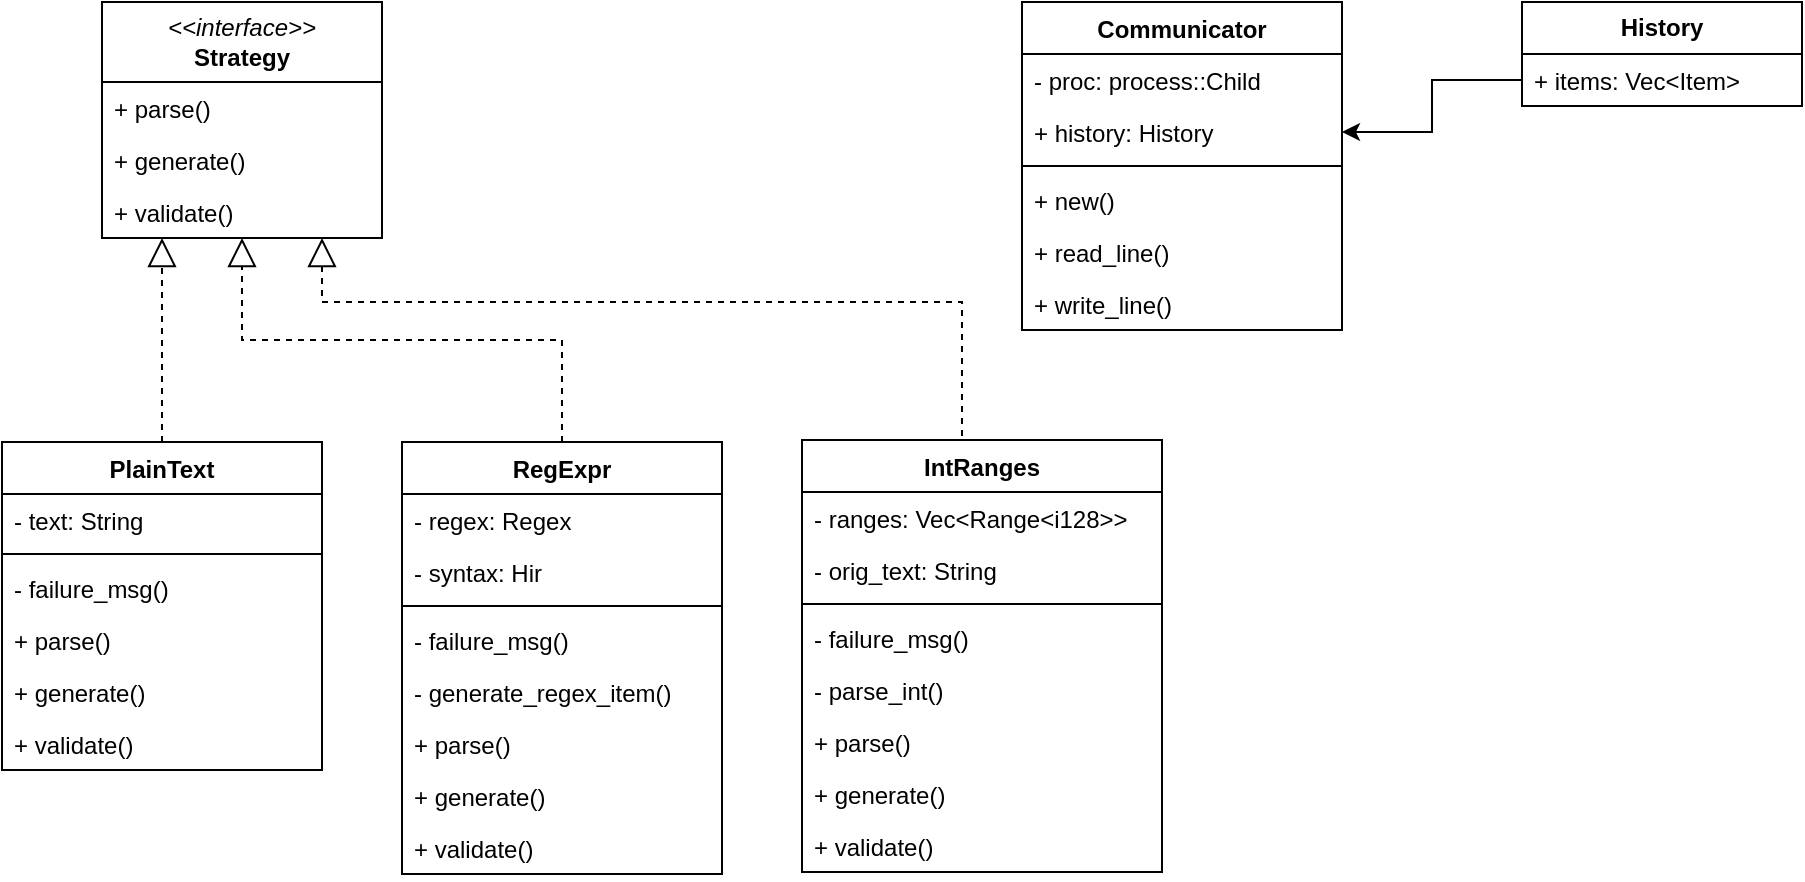 <mxfile version="24.7.17">
  <diagram name="Страница — 1" id="uLXCIA_B9_DvceFOxf6W">
    <mxGraphModel dx="1050" dy="629" grid="1" gridSize="10" guides="1" tooltips="1" connect="1" arrows="1" fold="1" page="1" pageScale="1" pageWidth="827" pageHeight="1169" math="0" shadow="0">
      <root>
        <mxCell id="0" />
        <mxCell id="1" parent="0" />
        <mxCell id="ZNPimvVfDGU-cIpPkYhy-33" style="edgeStyle=orthogonalEdgeStyle;rounded=0;orthogonalLoop=1;jettySize=auto;html=1;exitX=0.5;exitY=0;exitDx=0;exitDy=0;endSize=12;dashed=1;endArrow=block;endFill=0;" edge="1" parent="1" source="ZNPimvVfDGU-cIpPkYhy-1" target="ZNPimvVfDGU-cIpPkYhy-5">
          <mxGeometry relative="1" as="geometry">
            <Array as="points">
              <mxPoint x="160" y="290" />
              <mxPoint x="160" y="290" />
            </Array>
          </mxGeometry>
        </mxCell>
        <mxCell id="ZNPimvVfDGU-cIpPkYhy-1" value="PlainText" style="swimlane;fontStyle=1;align=center;verticalAlign=top;childLayout=stackLayout;horizontal=1;startSize=26;horizontalStack=0;resizeParent=1;resizeParentMax=0;resizeLast=0;collapsible=1;marginBottom=0;whiteSpace=wrap;html=1;" vertex="1" parent="1">
          <mxGeometry x="80" y="370" width="160" height="164" as="geometry" />
        </mxCell>
        <mxCell id="ZNPimvVfDGU-cIpPkYhy-2" value="- text: String" style="text;strokeColor=none;fillColor=none;align=left;verticalAlign=top;spacingLeft=4;spacingRight=4;overflow=hidden;rotatable=0;points=[[0,0.5],[1,0.5]];portConstraint=eastwest;whiteSpace=wrap;html=1;" vertex="1" parent="ZNPimvVfDGU-cIpPkYhy-1">
          <mxGeometry y="26" width="160" height="26" as="geometry" />
        </mxCell>
        <mxCell id="ZNPimvVfDGU-cIpPkYhy-3" value="" style="line;strokeWidth=1;fillColor=none;align=left;verticalAlign=middle;spacingTop=-1;spacingLeft=3;spacingRight=3;rotatable=0;labelPosition=right;points=[];portConstraint=eastwest;strokeColor=inherit;" vertex="1" parent="ZNPimvVfDGU-cIpPkYhy-1">
          <mxGeometry y="52" width="160" height="8" as="geometry" />
        </mxCell>
        <mxCell id="ZNPimvVfDGU-cIpPkYhy-11" value="- failure_msg()" style="text;strokeColor=none;fillColor=none;align=left;verticalAlign=top;spacingLeft=4;spacingRight=4;overflow=hidden;rotatable=0;points=[[0,0.5],[1,0.5]];portConstraint=eastwest;whiteSpace=wrap;html=1;" vertex="1" parent="ZNPimvVfDGU-cIpPkYhy-1">
          <mxGeometry y="60" width="160" height="26" as="geometry" />
        </mxCell>
        <mxCell id="ZNPimvVfDGU-cIpPkYhy-4" value="+ parse()" style="text;strokeColor=none;fillColor=none;align=left;verticalAlign=top;spacingLeft=4;spacingRight=4;overflow=hidden;rotatable=0;points=[[0,0.5],[1,0.5]];portConstraint=eastwest;whiteSpace=wrap;html=1;" vertex="1" parent="ZNPimvVfDGU-cIpPkYhy-1">
          <mxGeometry y="86" width="160" height="26" as="geometry" />
        </mxCell>
        <mxCell id="ZNPimvVfDGU-cIpPkYhy-10" value="+ generate()" style="text;strokeColor=none;fillColor=none;align=left;verticalAlign=top;spacingLeft=4;spacingRight=4;overflow=hidden;rotatable=0;points=[[0,0.5],[1,0.5]];portConstraint=eastwest;whiteSpace=wrap;html=1;" vertex="1" parent="ZNPimvVfDGU-cIpPkYhy-1">
          <mxGeometry y="112" width="160" height="26" as="geometry" />
        </mxCell>
        <mxCell id="ZNPimvVfDGU-cIpPkYhy-9" value="+ validate()" style="text;strokeColor=none;fillColor=none;align=left;verticalAlign=top;spacingLeft=4;spacingRight=4;overflow=hidden;rotatable=0;points=[[0,0.5],[1,0.5]];portConstraint=eastwest;whiteSpace=wrap;html=1;" vertex="1" parent="ZNPimvVfDGU-cIpPkYhy-1">
          <mxGeometry y="138" width="160" height="26" as="geometry" />
        </mxCell>
        <mxCell id="ZNPimvVfDGU-cIpPkYhy-5" value="&lt;div&gt;&lt;i style=&quot;&quot;&gt;&amp;lt;&amp;lt;interface&amp;gt;&amp;gt;&lt;/i&gt;&lt;/div&gt;&lt;b&gt;Strategy&lt;/b&gt;" style="swimlane;fontStyle=0;childLayout=stackLayout;horizontal=1;startSize=40;fillColor=none;horizontalStack=0;resizeParent=1;resizeParentMax=0;resizeLast=0;collapsible=1;marginBottom=0;whiteSpace=wrap;html=1;" vertex="1" parent="1">
          <mxGeometry x="130" y="150" width="140" height="118" as="geometry" />
        </mxCell>
        <mxCell id="ZNPimvVfDGU-cIpPkYhy-6" value="+ parse()" style="text;strokeColor=none;fillColor=none;align=left;verticalAlign=top;spacingLeft=4;spacingRight=4;overflow=hidden;rotatable=0;points=[[0,0.5],[1,0.5]];portConstraint=eastwest;whiteSpace=wrap;html=1;" vertex="1" parent="ZNPimvVfDGU-cIpPkYhy-5">
          <mxGeometry y="40" width="140" height="26" as="geometry" />
        </mxCell>
        <mxCell id="ZNPimvVfDGU-cIpPkYhy-7" value="+ generate()" style="text;strokeColor=none;fillColor=none;align=left;verticalAlign=top;spacingLeft=4;spacingRight=4;overflow=hidden;rotatable=0;points=[[0,0.5],[1,0.5]];portConstraint=eastwest;whiteSpace=wrap;html=1;" vertex="1" parent="ZNPimvVfDGU-cIpPkYhy-5">
          <mxGeometry y="66" width="140" height="26" as="geometry" />
        </mxCell>
        <mxCell id="ZNPimvVfDGU-cIpPkYhy-8" value="+ validate()" style="text;strokeColor=none;fillColor=none;align=left;verticalAlign=top;spacingLeft=4;spacingRight=4;overflow=hidden;rotatable=0;points=[[0,0.5],[1,0.5]];portConstraint=eastwest;whiteSpace=wrap;html=1;" vertex="1" parent="ZNPimvVfDGU-cIpPkYhy-5">
          <mxGeometry y="92" width="140" height="26" as="geometry" />
        </mxCell>
        <mxCell id="ZNPimvVfDGU-cIpPkYhy-22" style="edgeStyle=orthogonalEdgeStyle;rounded=0;orthogonalLoop=1;jettySize=auto;html=1;exitX=0.5;exitY=0;exitDx=0;exitDy=0;dashed=1;endArrow=block;endFill=0;endSize=12;" edge="1" parent="1" source="ZNPimvVfDGU-cIpPkYhy-13" target="ZNPimvVfDGU-cIpPkYhy-5">
          <mxGeometry relative="1" as="geometry">
            <Array as="points">
              <mxPoint x="360" y="319" />
              <mxPoint x="200" y="319" />
            </Array>
          </mxGeometry>
        </mxCell>
        <mxCell id="ZNPimvVfDGU-cIpPkYhy-13" value="RegExpr" style="swimlane;fontStyle=1;align=center;verticalAlign=top;childLayout=stackLayout;horizontal=1;startSize=26;horizontalStack=0;resizeParent=1;resizeParentMax=0;resizeLast=0;collapsible=1;marginBottom=0;whiteSpace=wrap;html=1;" vertex="1" parent="1">
          <mxGeometry x="280" y="370" width="160" height="216" as="geometry" />
        </mxCell>
        <mxCell id="ZNPimvVfDGU-cIpPkYhy-14" value="- regex: Regex" style="text;strokeColor=none;fillColor=none;align=left;verticalAlign=top;spacingLeft=4;spacingRight=4;overflow=hidden;rotatable=0;points=[[0,0.5],[1,0.5]];portConstraint=eastwest;whiteSpace=wrap;html=1;" vertex="1" parent="ZNPimvVfDGU-cIpPkYhy-13">
          <mxGeometry y="26" width="160" height="26" as="geometry" />
        </mxCell>
        <mxCell id="ZNPimvVfDGU-cIpPkYhy-20" value="- syntax: Hir" style="text;strokeColor=none;fillColor=none;align=left;verticalAlign=top;spacingLeft=4;spacingRight=4;overflow=hidden;rotatable=0;points=[[0,0.5],[1,0.5]];portConstraint=eastwest;whiteSpace=wrap;html=1;" vertex="1" parent="ZNPimvVfDGU-cIpPkYhy-13">
          <mxGeometry y="52" width="160" height="26" as="geometry" />
        </mxCell>
        <mxCell id="ZNPimvVfDGU-cIpPkYhy-15" value="" style="line;strokeWidth=1;fillColor=none;align=left;verticalAlign=middle;spacingTop=-1;spacingLeft=3;spacingRight=3;rotatable=0;labelPosition=right;points=[];portConstraint=eastwest;strokeColor=inherit;" vertex="1" parent="ZNPimvVfDGU-cIpPkYhy-13">
          <mxGeometry y="78" width="160" height="8" as="geometry" />
        </mxCell>
        <mxCell id="ZNPimvVfDGU-cIpPkYhy-19" value="- failure_msg()" style="text;strokeColor=none;fillColor=none;align=left;verticalAlign=top;spacingLeft=4;spacingRight=4;overflow=hidden;rotatable=0;points=[[0,0.5],[1,0.5]];portConstraint=eastwest;whiteSpace=wrap;html=1;" vertex="1" parent="ZNPimvVfDGU-cIpPkYhy-13">
          <mxGeometry y="86" width="160" height="26" as="geometry" />
        </mxCell>
        <mxCell id="ZNPimvVfDGU-cIpPkYhy-21" value="- generate_regex_item()" style="text;strokeColor=none;fillColor=none;align=left;verticalAlign=top;spacingLeft=4;spacingRight=4;overflow=hidden;rotatable=0;points=[[0,0.5],[1,0.5]];portConstraint=eastwest;whiteSpace=wrap;html=1;" vertex="1" parent="ZNPimvVfDGU-cIpPkYhy-13">
          <mxGeometry y="112" width="160" height="26" as="geometry" />
        </mxCell>
        <mxCell id="ZNPimvVfDGU-cIpPkYhy-16" value="+ parse()" style="text;strokeColor=none;fillColor=none;align=left;verticalAlign=top;spacingLeft=4;spacingRight=4;overflow=hidden;rotatable=0;points=[[0,0.5],[1,0.5]];portConstraint=eastwest;whiteSpace=wrap;html=1;" vertex="1" parent="ZNPimvVfDGU-cIpPkYhy-13">
          <mxGeometry y="138" width="160" height="26" as="geometry" />
        </mxCell>
        <mxCell id="ZNPimvVfDGU-cIpPkYhy-17" value="+ generate()" style="text;strokeColor=none;fillColor=none;align=left;verticalAlign=top;spacingLeft=4;spacingRight=4;overflow=hidden;rotatable=0;points=[[0,0.5],[1,0.5]];portConstraint=eastwest;whiteSpace=wrap;html=1;" vertex="1" parent="ZNPimvVfDGU-cIpPkYhy-13">
          <mxGeometry y="164" width="160" height="26" as="geometry" />
        </mxCell>
        <mxCell id="ZNPimvVfDGU-cIpPkYhy-18" value="+ validate()" style="text;strokeColor=none;fillColor=none;align=left;verticalAlign=top;spacingLeft=4;spacingRight=4;overflow=hidden;rotatable=0;points=[[0,0.5],[1,0.5]];portConstraint=eastwest;whiteSpace=wrap;html=1;" vertex="1" parent="ZNPimvVfDGU-cIpPkYhy-13">
          <mxGeometry y="190" width="160" height="26" as="geometry" />
        </mxCell>
        <mxCell id="ZNPimvVfDGU-cIpPkYhy-32" style="edgeStyle=orthogonalEdgeStyle;rounded=0;orthogonalLoop=1;jettySize=auto;html=1;exitX=0.5;exitY=0;exitDx=0;exitDy=0;endArrow=block;endFill=0;endSize=12;dashed=1;" edge="1" parent="1" source="ZNPimvVfDGU-cIpPkYhy-23" target="ZNPimvVfDGU-cIpPkYhy-5">
          <mxGeometry relative="1" as="geometry">
            <Array as="points">
              <mxPoint x="560" y="300" />
              <mxPoint x="240" y="300" />
            </Array>
          </mxGeometry>
        </mxCell>
        <mxCell id="ZNPimvVfDGU-cIpPkYhy-23" value="IntRanges" style="swimlane;fontStyle=1;align=center;verticalAlign=top;childLayout=stackLayout;horizontal=1;startSize=26;horizontalStack=0;resizeParent=1;resizeParentMax=0;resizeLast=0;collapsible=1;marginBottom=0;whiteSpace=wrap;html=1;" vertex="1" parent="1">
          <mxGeometry x="480" y="369" width="180" height="216" as="geometry" />
        </mxCell>
        <mxCell id="ZNPimvVfDGU-cIpPkYhy-24" value="- ranges: Vec&amp;lt;Range&amp;lt;i128&amp;gt;&amp;gt;" style="text;strokeColor=none;fillColor=none;align=left;verticalAlign=top;spacingLeft=4;spacingRight=4;overflow=hidden;rotatable=0;points=[[0,0.5],[1,0.5]];portConstraint=eastwest;whiteSpace=wrap;html=1;" vertex="1" parent="ZNPimvVfDGU-cIpPkYhy-23">
          <mxGeometry y="26" width="180" height="26" as="geometry" />
        </mxCell>
        <mxCell id="ZNPimvVfDGU-cIpPkYhy-35" value="- orig_text: String" style="text;strokeColor=none;fillColor=none;align=left;verticalAlign=top;spacingLeft=4;spacingRight=4;overflow=hidden;rotatable=0;points=[[0,0.5],[1,0.5]];portConstraint=eastwest;whiteSpace=wrap;html=1;" vertex="1" parent="ZNPimvVfDGU-cIpPkYhy-23">
          <mxGeometry y="52" width="180" height="26" as="geometry" />
        </mxCell>
        <mxCell id="ZNPimvVfDGU-cIpPkYhy-26" value="" style="line;strokeWidth=1;fillColor=none;align=left;verticalAlign=middle;spacingTop=-1;spacingLeft=3;spacingRight=3;rotatable=0;labelPosition=right;points=[];portConstraint=eastwest;strokeColor=inherit;" vertex="1" parent="ZNPimvVfDGU-cIpPkYhy-23">
          <mxGeometry y="78" width="180" height="8" as="geometry" />
        </mxCell>
        <mxCell id="ZNPimvVfDGU-cIpPkYhy-27" value="- failure_msg()" style="text;strokeColor=none;fillColor=none;align=left;verticalAlign=top;spacingLeft=4;spacingRight=4;overflow=hidden;rotatable=0;points=[[0,0.5],[1,0.5]];portConstraint=eastwest;whiteSpace=wrap;html=1;" vertex="1" parent="ZNPimvVfDGU-cIpPkYhy-23">
          <mxGeometry y="86" width="180" height="26" as="geometry" />
        </mxCell>
        <mxCell id="ZNPimvVfDGU-cIpPkYhy-28" value="- parse_int()" style="text;strokeColor=none;fillColor=none;align=left;verticalAlign=top;spacingLeft=4;spacingRight=4;overflow=hidden;rotatable=0;points=[[0,0.5],[1,0.5]];portConstraint=eastwest;whiteSpace=wrap;html=1;" vertex="1" parent="ZNPimvVfDGU-cIpPkYhy-23">
          <mxGeometry y="112" width="180" height="26" as="geometry" />
        </mxCell>
        <mxCell id="ZNPimvVfDGU-cIpPkYhy-29" value="+ parse()" style="text;strokeColor=none;fillColor=none;align=left;verticalAlign=top;spacingLeft=4;spacingRight=4;overflow=hidden;rotatable=0;points=[[0,0.5],[1,0.5]];portConstraint=eastwest;whiteSpace=wrap;html=1;" vertex="1" parent="ZNPimvVfDGU-cIpPkYhy-23">
          <mxGeometry y="138" width="180" height="26" as="geometry" />
        </mxCell>
        <mxCell id="ZNPimvVfDGU-cIpPkYhy-30" value="+ generate()" style="text;strokeColor=none;fillColor=none;align=left;verticalAlign=top;spacingLeft=4;spacingRight=4;overflow=hidden;rotatable=0;points=[[0,0.5],[1,0.5]];portConstraint=eastwest;whiteSpace=wrap;html=1;" vertex="1" parent="ZNPimvVfDGU-cIpPkYhy-23">
          <mxGeometry y="164" width="180" height="26" as="geometry" />
        </mxCell>
        <mxCell id="ZNPimvVfDGU-cIpPkYhy-31" value="+ validate()" style="text;strokeColor=none;fillColor=none;align=left;verticalAlign=top;spacingLeft=4;spacingRight=4;overflow=hidden;rotatable=0;points=[[0,0.5],[1,0.5]];portConstraint=eastwest;whiteSpace=wrap;html=1;" vertex="1" parent="ZNPimvVfDGU-cIpPkYhy-23">
          <mxGeometry y="190" width="180" height="26" as="geometry" />
        </mxCell>
        <mxCell id="ZNPimvVfDGU-cIpPkYhy-39" value="Communicator" style="swimlane;fontStyle=1;align=center;verticalAlign=top;childLayout=stackLayout;horizontal=1;startSize=26;horizontalStack=0;resizeParent=1;resizeParentMax=0;resizeLast=0;collapsible=1;marginBottom=0;whiteSpace=wrap;html=1;" vertex="1" parent="1">
          <mxGeometry x="590" y="150" width="160" height="164" as="geometry" />
        </mxCell>
        <mxCell id="ZNPimvVfDGU-cIpPkYhy-40" value="- proc: process::Child" style="text;strokeColor=none;fillColor=none;align=left;verticalAlign=top;spacingLeft=4;spacingRight=4;overflow=hidden;rotatable=0;points=[[0,0.5],[1,0.5]];portConstraint=eastwest;whiteSpace=wrap;html=1;" vertex="1" parent="ZNPimvVfDGU-cIpPkYhy-39">
          <mxGeometry y="26" width="160" height="26" as="geometry" />
        </mxCell>
        <mxCell id="ZNPimvVfDGU-cIpPkYhy-43" value="+ history: History" style="text;strokeColor=none;fillColor=none;align=left;verticalAlign=top;spacingLeft=4;spacingRight=4;overflow=hidden;rotatable=0;points=[[0,0.5],[1,0.5]];portConstraint=eastwest;whiteSpace=wrap;html=1;" vertex="1" parent="ZNPimvVfDGU-cIpPkYhy-39">
          <mxGeometry y="52" width="160" height="26" as="geometry" />
        </mxCell>
        <mxCell id="ZNPimvVfDGU-cIpPkYhy-41" value="" style="line;strokeWidth=1;fillColor=none;align=left;verticalAlign=middle;spacingTop=-1;spacingLeft=3;spacingRight=3;rotatable=0;labelPosition=right;points=[];portConstraint=eastwest;strokeColor=inherit;" vertex="1" parent="ZNPimvVfDGU-cIpPkYhy-39">
          <mxGeometry y="78" width="160" height="8" as="geometry" />
        </mxCell>
        <mxCell id="ZNPimvVfDGU-cIpPkYhy-42" value="+ new()" style="text;strokeColor=none;fillColor=none;align=left;verticalAlign=top;spacingLeft=4;spacingRight=4;overflow=hidden;rotatable=0;points=[[0,0.5],[1,0.5]];portConstraint=eastwest;whiteSpace=wrap;html=1;" vertex="1" parent="ZNPimvVfDGU-cIpPkYhy-39">
          <mxGeometry y="86" width="160" height="26" as="geometry" />
        </mxCell>
        <mxCell id="ZNPimvVfDGU-cIpPkYhy-44" value="+ read_line()" style="text;strokeColor=none;fillColor=none;align=left;verticalAlign=top;spacingLeft=4;spacingRight=4;overflow=hidden;rotatable=0;points=[[0,0.5],[1,0.5]];portConstraint=eastwest;whiteSpace=wrap;html=1;" vertex="1" parent="ZNPimvVfDGU-cIpPkYhy-39">
          <mxGeometry y="112" width="160" height="26" as="geometry" />
        </mxCell>
        <mxCell id="ZNPimvVfDGU-cIpPkYhy-45" value="+ write_line()" style="text;strokeColor=none;fillColor=none;align=left;verticalAlign=top;spacingLeft=4;spacingRight=4;overflow=hidden;rotatable=0;points=[[0,0.5],[1,0.5]];portConstraint=eastwest;whiteSpace=wrap;html=1;" vertex="1" parent="ZNPimvVfDGU-cIpPkYhy-39">
          <mxGeometry y="138" width="160" height="26" as="geometry" />
        </mxCell>
        <mxCell id="ZNPimvVfDGU-cIpPkYhy-46" value="&lt;b&gt;History&lt;/b&gt;" style="swimlane;fontStyle=0;childLayout=stackLayout;horizontal=1;startSize=26;fillColor=none;horizontalStack=0;resizeParent=1;resizeParentMax=0;resizeLast=0;collapsible=1;marginBottom=0;whiteSpace=wrap;html=1;" vertex="1" parent="1">
          <mxGeometry x="840" y="150" width="140" height="52" as="geometry" />
        </mxCell>
        <mxCell id="ZNPimvVfDGU-cIpPkYhy-47" value="+ items: Vec&amp;lt;Item&amp;gt;" style="text;strokeColor=none;fillColor=none;align=left;verticalAlign=top;spacingLeft=4;spacingRight=4;overflow=hidden;rotatable=0;points=[[0,0.5],[1,0.5]];portConstraint=eastwest;whiteSpace=wrap;html=1;" vertex="1" parent="ZNPimvVfDGU-cIpPkYhy-46">
          <mxGeometry y="26" width="140" height="26" as="geometry" />
        </mxCell>
        <mxCell id="ZNPimvVfDGU-cIpPkYhy-51" style="edgeStyle=orthogonalEdgeStyle;rounded=0;orthogonalLoop=1;jettySize=auto;html=1;exitX=0;exitY=0.5;exitDx=0;exitDy=0;entryX=1;entryY=0.5;entryDx=0;entryDy=0;" edge="1" parent="1" source="ZNPimvVfDGU-cIpPkYhy-47" target="ZNPimvVfDGU-cIpPkYhy-43">
          <mxGeometry relative="1" as="geometry" />
        </mxCell>
      </root>
    </mxGraphModel>
  </diagram>
</mxfile>
